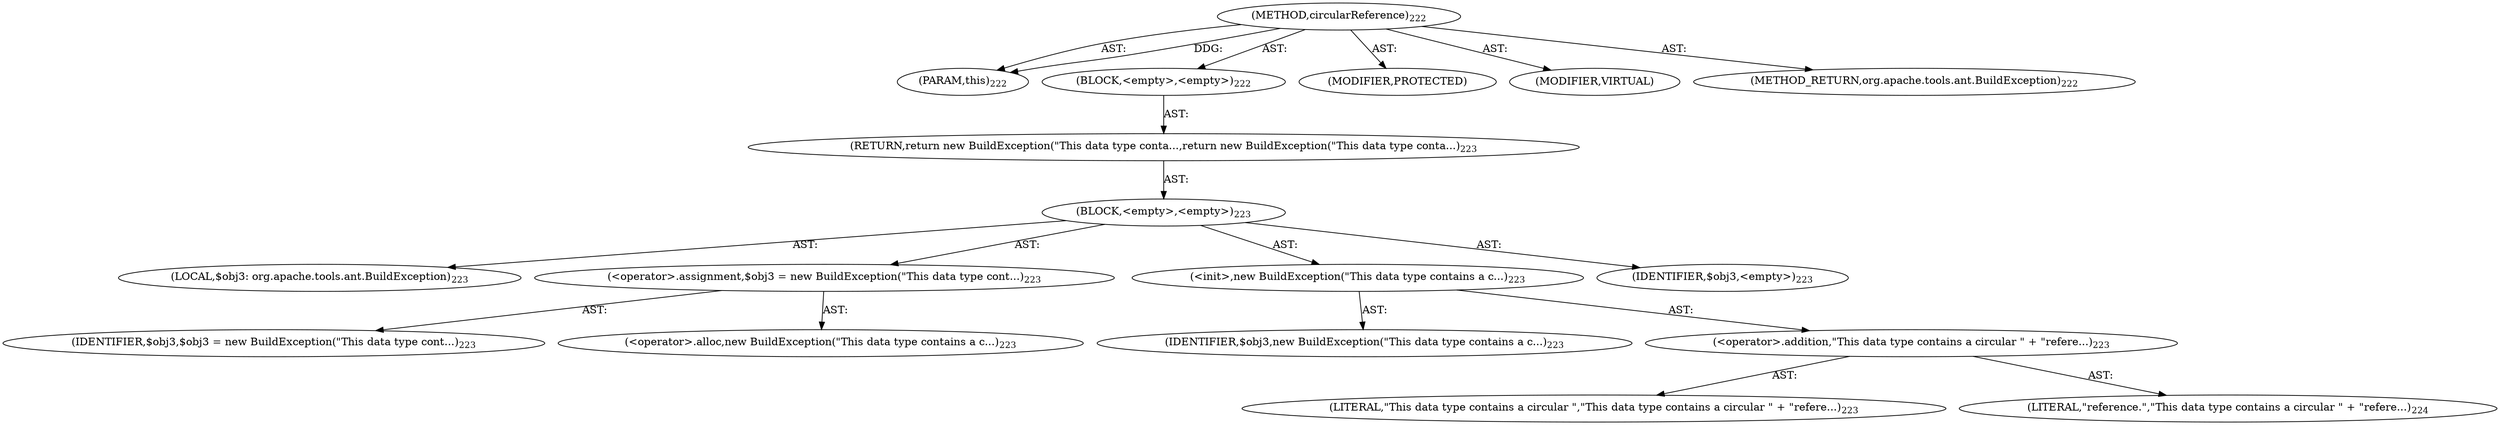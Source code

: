 digraph "circularReference" {  
"111669149704" [label = <(METHOD,circularReference)<SUB>222</SUB>> ]
"115964117009" [label = <(PARAM,this)<SUB>222</SUB>> ]
"25769803794" [label = <(BLOCK,&lt;empty&gt;,&lt;empty&gt;)<SUB>222</SUB>> ]
"146028888070" [label = <(RETURN,return new BuildException(&quot;This data type conta...,return new BuildException(&quot;This data type conta...)<SUB>223</SUB>> ]
"25769803795" [label = <(BLOCK,&lt;empty&gt;,&lt;empty&gt;)<SUB>223</SUB>> ]
"94489280519" [label = <(LOCAL,$obj3: org.apache.tools.ant.BuildException)<SUB>223</SUB>> ]
"30064771130" [label = <(&lt;operator&gt;.assignment,$obj3 = new BuildException(&quot;This data type cont...)<SUB>223</SUB>> ]
"68719476791" [label = <(IDENTIFIER,$obj3,$obj3 = new BuildException(&quot;This data type cont...)<SUB>223</SUB>> ]
"30064771131" [label = <(&lt;operator&gt;.alloc,new BuildException(&quot;This data type contains a c...)<SUB>223</SUB>> ]
"30064771132" [label = <(&lt;init&gt;,new BuildException(&quot;This data type contains a c...)<SUB>223</SUB>> ]
"68719476792" [label = <(IDENTIFIER,$obj3,new BuildException(&quot;This data type contains a c...)<SUB>223</SUB>> ]
"30064771133" [label = <(&lt;operator&gt;.addition,&quot;This data type contains a circular &quot; + &quot;refere...)<SUB>223</SUB>> ]
"90194313224" [label = <(LITERAL,&quot;This data type contains a circular &quot;,&quot;This data type contains a circular &quot; + &quot;refere...)<SUB>223</SUB>> ]
"90194313225" [label = <(LITERAL,&quot;reference.&quot;,&quot;This data type contains a circular &quot; + &quot;refere...)<SUB>224</SUB>> ]
"68719476793" [label = <(IDENTIFIER,$obj3,&lt;empty&gt;)<SUB>223</SUB>> ]
"133143986195" [label = <(MODIFIER,PROTECTED)> ]
"133143986196" [label = <(MODIFIER,VIRTUAL)> ]
"128849018888" [label = <(METHOD_RETURN,org.apache.tools.ant.BuildException)<SUB>222</SUB>> ]
  "111669149704" -> "115964117009"  [ label = "AST: "] 
  "111669149704" -> "25769803794"  [ label = "AST: "] 
  "111669149704" -> "133143986195"  [ label = "AST: "] 
  "111669149704" -> "133143986196"  [ label = "AST: "] 
  "111669149704" -> "128849018888"  [ label = "AST: "] 
  "25769803794" -> "146028888070"  [ label = "AST: "] 
  "146028888070" -> "25769803795"  [ label = "AST: "] 
  "25769803795" -> "94489280519"  [ label = "AST: "] 
  "25769803795" -> "30064771130"  [ label = "AST: "] 
  "25769803795" -> "30064771132"  [ label = "AST: "] 
  "25769803795" -> "68719476793"  [ label = "AST: "] 
  "30064771130" -> "68719476791"  [ label = "AST: "] 
  "30064771130" -> "30064771131"  [ label = "AST: "] 
  "30064771132" -> "68719476792"  [ label = "AST: "] 
  "30064771132" -> "30064771133"  [ label = "AST: "] 
  "30064771133" -> "90194313224"  [ label = "AST: "] 
  "30064771133" -> "90194313225"  [ label = "AST: "] 
  "111669149704" -> "115964117009"  [ label = "DDG: "] 
}
